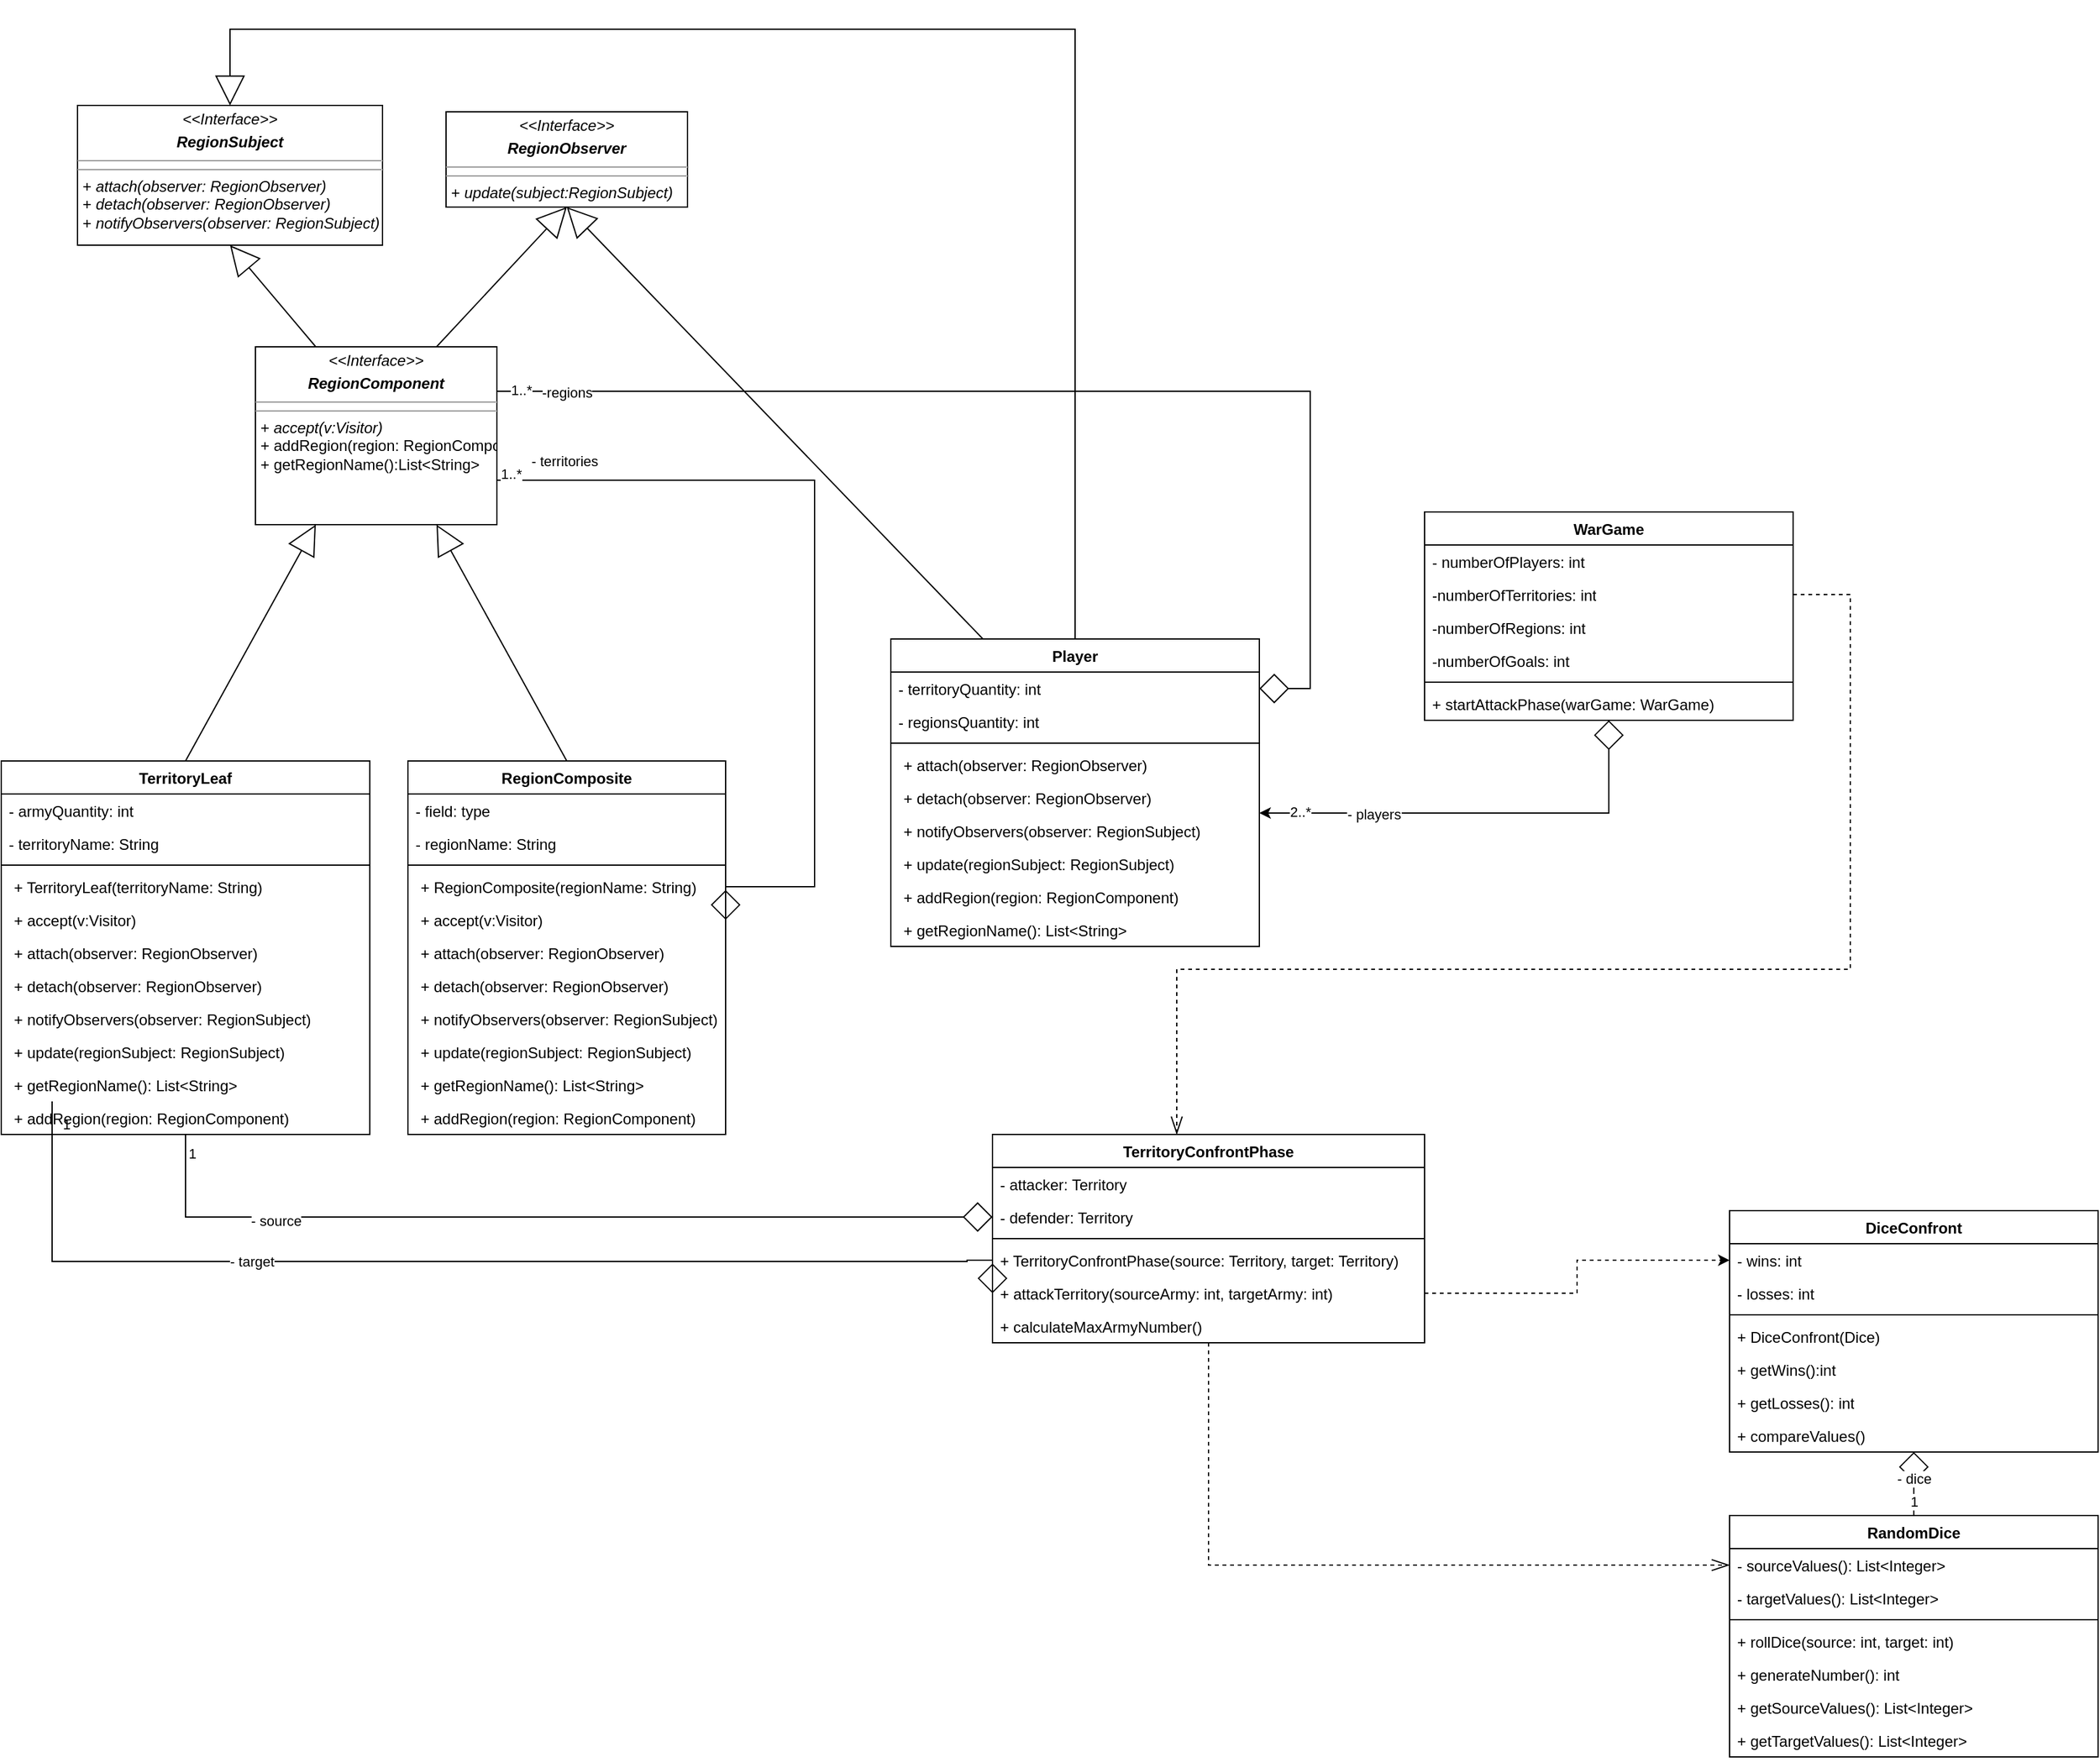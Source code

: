 <mxfile version="24.4.4" type="github">
  <diagram name="Page-1" id="c4acf3e9-155e-7222-9cf6-157b1a14988f">
    <mxGraphModel dx="2246" dy="1910" grid="1" gridSize="10" guides="1" tooltips="1" connect="1" arrows="1" fold="1" page="1" pageScale="1" pageWidth="850" pageHeight="1100" background="none" math="0" shadow="0">
      <root>
        <mxCell id="0" />
        <mxCell id="1" parent="0" />
        <mxCell id="na1BeW-ylkOoWlWhekBP-10" style="rounded=0;orthogonalLoop=1;jettySize=auto;html=1;exitX=0.5;exitY=0;exitDx=0;exitDy=0;entryX=0.25;entryY=1;entryDx=0;entryDy=0;endArrow=block;endFill=0;endSize=21;" parent="1" source="79rOuK-pVhbU8PKLv_2M-17" target="5d2195bd80daf111-18" edge="1">
          <mxGeometry relative="1" as="geometry" />
        </mxCell>
        <mxCell id="na1BeW-ylkOoWlWhekBP-73" style="rounded=0;orthogonalLoop=1;jettySize=auto;html=1;entryX=0.5;entryY=1;entryDx=0;entryDy=0;exitX=0.75;exitY=0;exitDx=0;exitDy=0;endArrow=block;endFill=0;endSize=21;" parent="1" target="5d2195bd80daf111-19" edge="1" source="5d2195bd80daf111-18">
          <mxGeometry relative="1" as="geometry">
            <mxPoint x="230" y="-370" as="sourcePoint" />
            <mxPoint x="137.5" y="-470" as="targetPoint" />
          </mxGeometry>
        </mxCell>
        <mxCell id="na1BeW-ylkOoWlWhekBP-74" style="rounded=0;orthogonalLoop=1;jettySize=auto;html=1;exitX=0.25;exitY=0;exitDx=0;exitDy=0;endArrow=block;endFill=0;endSize=21;entryX=0.5;entryY=1;entryDx=0;entryDy=0;" parent="1" source="5d2195bd80daf111-18" target="na1BeW-ylkOoWlWhekBP-14" edge="1">
          <mxGeometry relative="1" as="geometry" />
        </mxCell>
        <mxCell id="5d2195bd80daf111-18" value="&lt;p style=&quot;margin:0px;margin-top:4px;text-align:center;&quot;&gt;&lt;i&gt;&amp;lt;&amp;lt;Interface&amp;gt;&amp;gt;&lt;/i&gt;&lt;/p&gt;&lt;p style=&quot;margin:0px;margin-top:4px;text-align:center;&quot;&gt;&lt;b&gt;&lt;i&gt;RegionComponent&lt;/i&gt;&lt;/b&gt;&lt;br&gt;&lt;/p&gt;&lt;hr size=&quot;1&quot;&gt;&lt;hr size=&quot;1&quot;&gt;&lt;p style=&quot;margin:0px;margin-left:4px;&quot;&gt;+ &lt;i&gt;accept(v:Visitor)&lt;/i&gt;&lt;/p&gt;&lt;p style=&quot;margin:0px;margin-left:4px;&quot;&gt;+ addRegion(region: RegionComponent)&lt;/p&gt;&lt;p style=&quot;margin:0px;margin-left:4px;&quot;&gt;+ getRegionName():List&amp;lt;String&amp;gt;&lt;br&gt;&lt;/p&gt;" style="verticalAlign=top;align=left;overflow=fill;fontSize=12;fontFamily=Helvetica;html=1;rounded=0;shadow=0;comic=0;labelBackgroundColor=none;strokeWidth=1" parent="1" vertex="1">
          <mxGeometry x="180" y="-380" width="190" height="140" as="geometry" />
        </mxCell>
        <mxCell id="5d2195bd80daf111-19" value="&lt;p style=&quot;margin:0px;margin-top:4px;text-align:center;&quot;&gt;&lt;i&gt;&amp;lt;&amp;lt;Interface&amp;gt;&amp;gt;&lt;/i&gt;&lt;/p&gt;&lt;p style=&quot;margin:0px;margin-top:4px;text-align:center;&quot;&gt;&lt;b&gt;&lt;i&gt;RegionObserver&lt;/i&gt;&lt;/b&gt;&lt;br&gt;&lt;/p&gt;&lt;hr size=&quot;1&quot;&gt;&lt;hr size=&quot;1&quot;&gt;&lt;p style=&quot;margin:0px;margin-left:4px;&quot;&gt;+ &lt;i&gt;update(subject:RegionSubject)&lt;/i&gt;&lt;i&gt;&lt;br&gt;&lt;/i&gt;&lt;/p&gt;" style="verticalAlign=top;align=left;overflow=fill;fontSize=12;fontFamily=Helvetica;html=1;rounded=0;shadow=0;comic=0;labelBackgroundColor=none;strokeWidth=1" parent="1" vertex="1">
          <mxGeometry x="330" y="-565" width="190" height="75" as="geometry" />
        </mxCell>
        <mxCell id="na1BeW-ylkOoWlWhekBP-12" style="rounded=0;orthogonalLoop=1;jettySize=auto;html=1;exitX=0.5;exitY=0;exitDx=0;exitDy=0;entryX=0.75;entryY=1;entryDx=0;entryDy=0;endArrow=block;endFill=0;jumpSize=6;startSize=6;endSize=21;" parent="1" source="79rOuK-pVhbU8PKLv_2M-29" target="5d2195bd80daf111-18" edge="1">
          <mxGeometry relative="1" as="geometry" />
        </mxCell>
        <mxCell id="na1BeW-ylkOoWlWhekBP-9" style="edgeStyle=orthogonalEdgeStyle;rounded=0;orthogonalLoop=1;jettySize=auto;html=1;exitX=1;exitY=0.5;exitDx=0;exitDy=0;entryX=1;entryY=0.75;entryDx=0;entryDy=0;startArrow=diamond;startFill=0;strokeWidth=1;targetPerimeterSpacing=0;sourcePerimeterSpacing=6;startSize=21;endArrow=none;endFill=0;" parent="1" source="KUl9j9RWkavMUiWNoTW2-5" target="5d2195bd80daf111-18" edge="1">
          <mxGeometry relative="1" as="geometry">
            <Array as="points">
              <mxPoint x="620" y="45" />
              <mxPoint x="620" y="-275" />
            </Array>
            <mxPoint x="500" y="19" as="sourcePoint" />
          </mxGeometry>
        </mxCell>
        <mxCell id="na1BeW-ylkOoWlWhekBP-13" value="&lt;div&gt;- territories&lt;/div&gt;" style="edgeLabel;html=1;align=center;verticalAlign=middle;resizable=0;points=[];" parent="na1BeW-ylkOoWlWhekBP-9" vertex="1" connectable="0">
          <mxGeometry x="0.858" y="4" relative="1" as="geometry">
            <mxPoint x="5" y="-19" as="offset" />
          </mxGeometry>
        </mxCell>
        <mxCell id="KUl9j9RWkavMUiWNoTW2-86" value="&lt;div&gt;1..*&lt;br&gt;&lt;/div&gt;" style="edgeLabel;html=1;align=center;verticalAlign=middle;resizable=0;points=[];" vertex="1" connectable="0" parent="na1BeW-ylkOoWlWhekBP-9">
          <mxGeometry x="0.977" y="-1" relative="1" as="geometry">
            <mxPoint x="3" y="-4" as="offset" />
          </mxGeometry>
        </mxCell>
        <mxCell id="na1BeW-ylkOoWlWhekBP-14" value="&lt;p style=&quot;margin:0px;margin-top:4px;text-align:center;&quot;&gt;&lt;i&gt;&amp;lt;&amp;lt;Interface&amp;gt;&amp;gt;&lt;/i&gt;&lt;/p&gt;&lt;p style=&quot;margin:0px;margin-top:4px;text-align:center;&quot;&gt;&lt;b&gt;&lt;i&gt;RegionSubject&lt;/i&gt;&lt;/b&gt;&lt;br&gt;&lt;/p&gt;&lt;hr size=&quot;1&quot;&gt;&lt;hr size=&quot;1&quot;&gt;&lt;p style=&quot;margin:0px;margin-left:4px;&quot;&gt;+ &lt;i&gt;attach(observer: RegionObserver)&lt;/i&gt;&lt;br&gt;+ &lt;i&gt;detach(observer: RegionObserver)&lt;/i&gt;&lt;/p&gt;&lt;p style=&quot;margin:0px;margin-left:4px;&quot;&gt;+ &lt;i&gt;notifyObservers(observer: RegionSubject)&lt;/i&gt;&lt;/p&gt;" style="verticalAlign=top;align=left;overflow=fill;fontSize=12;fontFamily=Helvetica;html=1;rounded=0;shadow=0;comic=0;labelBackgroundColor=none;strokeWidth=1" parent="1" vertex="1">
          <mxGeometry x="40" y="-570" width="240" height="110" as="geometry" />
        </mxCell>
        <mxCell id="79rOuK-pVhbU8PKLv_2M-14" style="edgeStyle=orthogonalEdgeStyle;rounded=0;orthogonalLoop=1;jettySize=auto;html=1;entryX=1;entryY=0.25;entryDx=0;entryDy=0;exitX=1;exitY=0.5;exitDx=0;exitDy=0;endArrow=none;endFill=0;startArrow=diamond;startFill=0;startSize=21;endSize=6;" parent="1" source="79rOuK-pVhbU8PKLv_2M-8" target="5d2195bd80daf111-18" edge="1">
          <mxGeometry relative="1" as="geometry" />
        </mxCell>
        <mxCell id="79rOuK-pVhbU8PKLv_2M-15" value="-regions " style="edgeLabel;html=1;align=center;verticalAlign=middle;resizable=0;points=[];" parent="79rOuK-pVhbU8PKLv_2M-14" vertex="1" connectable="0">
          <mxGeometry x="0.88" y="1" relative="1" as="geometry">
            <mxPoint as="offset" />
          </mxGeometry>
        </mxCell>
        <mxCell id="79rOuK-pVhbU8PKLv_2M-16" value="1..*" style="edgeLabel;html=1;align=center;verticalAlign=middle;resizable=0;points=[];" parent="79rOuK-pVhbU8PKLv_2M-14" vertex="1" connectable="0">
          <mxGeometry x="0.958" y="-1" relative="1" as="geometry">
            <mxPoint as="offset" />
          </mxGeometry>
        </mxCell>
        <mxCell id="KUl9j9RWkavMUiWNoTW2-17" style="edgeStyle=orthogonalEdgeStyle;rounded=0;orthogonalLoop=1;jettySize=auto;html=1;entryX=0.5;entryY=0;entryDx=0;entryDy=0;exitX=0.25;exitY=0;exitDx=0;exitDy=0;endArrow=block;endFill=0;endSize=21;" edge="1" parent="1" source="79rOuK-pVhbU8PKLv_2M-7" target="na1BeW-ylkOoWlWhekBP-14">
          <mxGeometry relative="1" as="geometry">
            <Array as="points">
              <mxPoint x="825" y="-138" />
              <mxPoint x="825" y="-630" />
              <mxPoint x="160" y="-630" />
            </Array>
          </mxGeometry>
        </mxCell>
        <mxCell id="79rOuK-pVhbU8PKLv_2M-7" value="Player" style="swimlane;fontStyle=1;align=center;verticalAlign=top;childLayout=stackLayout;horizontal=1;startSize=26;horizontalStack=0;resizeParent=1;resizeParentMax=0;resizeLast=0;collapsible=1;marginBottom=0;whiteSpace=wrap;html=1;" parent="1" vertex="1">
          <mxGeometry x="680" y="-150" width="290" height="242" as="geometry" />
        </mxCell>
        <mxCell id="79rOuK-pVhbU8PKLv_2M-8" value="- territoryQuantity: int" style="text;strokeColor=none;fillColor=none;align=left;verticalAlign=top;spacingLeft=4;spacingRight=4;overflow=hidden;rotatable=0;points=[[0,0.5],[1,0.5]];portConstraint=eastwest;whiteSpace=wrap;html=1;" parent="79rOuK-pVhbU8PKLv_2M-7" vertex="1">
          <mxGeometry y="26" width="290" height="26" as="geometry" />
        </mxCell>
        <mxCell id="79rOuK-pVhbU8PKLv_2M-44" value="- regionsQuantity: int" style="text;strokeColor=none;fillColor=none;align=left;verticalAlign=top;spacingLeft=4;spacingRight=4;overflow=hidden;rotatable=0;points=[[0,0.5],[1,0.5]];portConstraint=eastwest;whiteSpace=wrap;html=1;" parent="79rOuK-pVhbU8PKLv_2M-7" vertex="1">
          <mxGeometry y="52" width="290" height="26" as="geometry" />
        </mxCell>
        <mxCell id="79rOuK-pVhbU8PKLv_2M-9" value="" style="line;strokeWidth=1;fillColor=none;align=left;verticalAlign=middle;spacingTop=-1;spacingLeft=3;spacingRight=3;rotatable=0;labelPosition=right;points=[];portConstraint=eastwest;strokeColor=inherit;" parent="79rOuK-pVhbU8PKLv_2M-7" vertex="1">
          <mxGeometry y="78" width="290" height="8" as="geometry" />
        </mxCell>
        <mxCell id="KUl9j9RWkavMUiWNoTW2-71" value="&lt;p style=&quot;margin:0px;margin-left:4px;&quot;&gt;+ attach(observer: RegionObserver)&lt;br&gt;&lt;/p&gt;" style="text;strokeColor=none;fillColor=none;align=left;verticalAlign=top;spacingLeft=4;spacingRight=4;overflow=hidden;rotatable=0;points=[[0,0.5],[1,0.5]];portConstraint=eastwest;whiteSpace=wrap;html=1;" vertex="1" parent="79rOuK-pVhbU8PKLv_2M-7">
          <mxGeometry y="86" width="290" height="26" as="geometry" />
        </mxCell>
        <mxCell id="KUl9j9RWkavMUiWNoTW2-75" value="&lt;p style=&quot;margin:0px;margin-left:4px;&quot;&gt;+ detach(observer: RegionObserver)&lt;br&gt;&lt;/p&gt;" style="text;strokeColor=none;fillColor=none;align=left;verticalAlign=top;spacingLeft=4;spacingRight=4;overflow=hidden;rotatable=0;points=[[0,0.5],[1,0.5]];portConstraint=eastwest;whiteSpace=wrap;html=1;" vertex="1" parent="79rOuK-pVhbU8PKLv_2M-7">
          <mxGeometry y="112" width="290" height="26" as="geometry" />
        </mxCell>
        <mxCell id="KUl9j9RWkavMUiWNoTW2-76" value="&lt;p style=&quot;margin:0px;margin-left:4px;&quot;&gt;+ notifyObservers(observer: RegionSubject)&lt;br&gt;&lt;/p&gt;" style="text;strokeColor=none;fillColor=none;align=left;verticalAlign=top;spacingLeft=4;spacingRight=4;overflow=hidden;rotatable=0;points=[[0,0.5],[1,0.5]];portConstraint=eastwest;whiteSpace=wrap;html=1;" vertex="1" parent="79rOuK-pVhbU8PKLv_2M-7">
          <mxGeometry y="138" width="290" height="26" as="geometry" />
        </mxCell>
        <mxCell id="KUl9j9RWkavMUiWNoTW2-77" value="&lt;p style=&quot;margin:0px;margin-left:4px;&quot;&gt;+ update(regionSubject: RegionSubject)&lt;br&gt;&lt;/p&gt;" style="text;strokeColor=none;fillColor=none;align=left;verticalAlign=top;spacingLeft=4;spacingRight=4;overflow=hidden;rotatable=0;points=[[0,0.5],[1,0.5]];portConstraint=eastwest;whiteSpace=wrap;html=1;" vertex="1" parent="79rOuK-pVhbU8PKLv_2M-7">
          <mxGeometry y="164" width="290" height="26" as="geometry" />
        </mxCell>
        <mxCell id="KUl9j9RWkavMUiWNoTW2-78" value="&lt;p style=&quot;margin:0px;margin-left:4px;&quot;&gt;+ addRegion(region: RegionComponent)&lt;br&gt;&lt;/p&gt;" style="text;strokeColor=none;fillColor=none;align=left;verticalAlign=top;spacingLeft=4;spacingRight=4;overflow=hidden;rotatable=0;points=[[0,0.5],[1,0.5]];portConstraint=eastwest;whiteSpace=wrap;html=1;" vertex="1" parent="79rOuK-pVhbU8PKLv_2M-7">
          <mxGeometry y="190" width="290" height="26" as="geometry" />
        </mxCell>
        <mxCell id="KUl9j9RWkavMUiWNoTW2-81" value="&lt;p style=&quot;margin:0px;margin-left:4px;&quot;&gt;+ getRegionName(): List&amp;lt;String&amp;gt;&lt;/p&gt;" style="text;strokeColor=none;fillColor=none;align=left;verticalAlign=top;spacingLeft=4;spacingRight=4;overflow=hidden;rotatable=0;points=[[0,0.5],[1,0.5]];portConstraint=eastwest;whiteSpace=wrap;html=1;" vertex="1" parent="79rOuK-pVhbU8PKLv_2M-7">
          <mxGeometry y="216" width="290" height="26" as="geometry" />
        </mxCell>
        <mxCell id="KUl9j9RWkavMUiWNoTW2-39" style="edgeStyle=orthogonalEdgeStyle;rounded=0;orthogonalLoop=1;jettySize=auto;html=1;entryX=0;entryY=0.5;entryDx=0;entryDy=0;endArrow=diamond;endFill=0;startArrow=none;startFill=0;endSize=21;startSize=12;" edge="1" parent="1" source="79rOuK-pVhbU8PKLv_2M-17" target="KUl9j9RWkavMUiWNoTW2-27">
          <mxGeometry relative="1" as="geometry">
            <Array as="points">
              <mxPoint x="125" y="305" />
            </Array>
          </mxGeometry>
        </mxCell>
        <mxCell id="KUl9j9RWkavMUiWNoTW2-58" value="- source" style="edgeLabel;html=1;align=center;verticalAlign=middle;resizable=0;points=[];" vertex="1" connectable="0" parent="KUl9j9RWkavMUiWNoTW2-39">
          <mxGeometry x="-0.613" y="-3" relative="1" as="geometry">
            <mxPoint as="offset" />
          </mxGeometry>
        </mxCell>
        <mxCell id="KUl9j9RWkavMUiWNoTW2-63" value="1" style="edgeLabel;html=1;align=center;verticalAlign=middle;resizable=0;points=[];" vertex="1" connectable="0" parent="KUl9j9RWkavMUiWNoTW2-39">
          <mxGeometry x="-0.949" relative="1" as="geometry">
            <mxPoint x="5" y="-3" as="offset" />
          </mxGeometry>
        </mxCell>
        <mxCell id="KUl9j9RWkavMUiWNoTW2-61" style="edgeStyle=orthogonalEdgeStyle;rounded=0;orthogonalLoop=1;jettySize=auto;html=1;endArrow=diamond;endFill=0;startSize=6;endSize=21;entryX=0;entryY=0.5;entryDx=0;entryDy=0;" edge="1" parent="1" target="KUl9j9RWkavMUiWNoTW2-29">
          <mxGeometry relative="1" as="geometry">
            <mxPoint x="20.0" y="214.0" as="sourcePoint" />
            <mxPoint x="740" y="380" as="targetPoint" />
            <Array as="points">
              <mxPoint x="20" y="340" />
              <mxPoint x="740" y="340" />
              <mxPoint x="740" y="339" />
            </Array>
          </mxGeometry>
        </mxCell>
        <mxCell id="KUl9j9RWkavMUiWNoTW2-62" value="- target " style="edgeLabel;html=1;align=center;verticalAlign=middle;resizable=0;points=[];" vertex="1" connectable="0" parent="KUl9j9RWkavMUiWNoTW2-61">
          <mxGeometry x="-0.47" relative="1" as="geometry">
            <mxPoint x="46" as="offset" />
          </mxGeometry>
        </mxCell>
        <mxCell id="KUl9j9RWkavMUiWNoTW2-64" value="1" style="edgeLabel;html=1;align=center;verticalAlign=middle;resizable=0;points=[];" vertex="1" connectable="0" parent="KUl9j9RWkavMUiWNoTW2-61">
          <mxGeometry x="-0.941" y="2" relative="1" as="geometry">
            <mxPoint x="9" y="-9" as="offset" />
          </mxGeometry>
        </mxCell>
        <mxCell id="79rOuK-pVhbU8PKLv_2M-17" value="TerritoryLeaf" style="swimlane;fontStyle=1;align=center;verticalAlign=top;childLayout=stackLayout;horizontal=1;startSize=26;horizontalStack=0;resizeParent=1;resizeParentMax=0;resizeLast=0;collapsible=1;marginBottom=0;whiteSpace=wrap;html=1;" parent="1" vertex="1">
          <mxGeometry x="-20" y="-54" width="290" height="294" as="geometry" />
        </mxCell>
        <mxCell id="KUl9j9RWkavMUiWNoTW2-9" value="- armyQuantity: int" style="text;strokeColor=none;fillColor=none;align=left;verticalAlign=top;spacingLeft=4;spacingRight=4;overflow=hidden;rotatable=0;points=[[0,0.5],[1,0.5]];portConstraint=eastwest;whiteSpace=wrap;html=1;" vertex="1" parent="79rOuK-pVhbU8PKLv_2M-17">
          <mxGeometry y="26" width="290" height="26" as="geometry" />
        </mxCell>
        <mxCell id="79rOuK-pVhbU8PKLv_2M-18" value="- territoryName: String" style="text;strokeColor=none;fillColor=none;align=left;verticalAlign=top;spacingLeft=4;spacingRight=4;overflow=hidden;rotatable=0;points=[[0,0.5],[1,0.5]];portConstraint=eastwest;whiteSpace=wrap;html=1;" parent="79rOuK-pVhbU8PKLv_2M-17" vertex="1">
          <mxGeometry y="52" width="290" height="26" as="geometry" />
        </mxCell>
        <mxCell id="79rOuK-pVhbU8PKLv_2M-19" value="" style="line;strokeWidth=1;fillColor=none;align=left;verticalAlign=middle;spacingTop=-1;spacingLeft=3;spacingRight=3;rotatable=0;labelPosition=right;points=[];portConstraint=eastwest;strokeColor=inherit;" parent="79rOuK-pVhbU8PKLv_2M-17" vertex="1">
          <mxGeometry y="78" width="290" height="8" as="geometry" />
        </mxCell>
        <mxCell id="KUl9j9RWkavMUiWNoTW2-88" value="&lt;p style=&quot;margin:0px;margin-left:4px;&quot;&gt;+ TerritoryLeaf(territoryName: String)&lt;/p&gt;" style="text;strokeColor=none;fillColor=none;align=left;verticalAlign=top;spacingLeft=4;spacingRight=4;overflow=hidden;rotatable=0;points=[[0,0.5],[1,0.5]];portConstraint=eastwest;whiteSpace=wrap;html=1;" vertex="1" parent="79rOuK-pVhbU8PKLv_2M-17">
          <mxGeometry y="86" width="290" height="26" as="geometry" />
        </mxCell>
        <mxCell id="79rOuK-pVhbU8PKLv_2M-25" value="&lt;p style=&quot;margin:0px;margin-left:4px;&quot;&gt;+ accept(v:Visitor)&lt;/p&gt;" style="text;strokeColor=none;fillColor=none;align=left;verticalAlign=top;spacingLeft=4;spacingRight=4;overflow=hidden;rotatable=0;points=[[0,0.5],[1,0.5]];portConstraint=eastwest;whiteSpace=wrap;html=1;" parent="79rOuK-pVhbU8PKLv_2M-17" vertex="1">
          <mxGeometry y="112" width="290" height="26" as="geometry" />
        </mxCell>
        <mxCell id="KUl9j9RWkavMUiWNoTW2-2" value="&lt;p style=&quot;margin:0px;margin-left:4px;&quot;&gt;+ attach(observer: RegionObserver)&lt;br&gt;&lt;/p&gt;" style="text;strokeColor=none;fillColor=none;align=left;verticalAlign=top;spacingLeft=4;spacingRight=4;overflow=hidden;rotatable=0;points=[[0,0.5],[1,0.5]];portConstraint=eastwest;whiteSpace=wrap;html=1;" vertex="1" parent="79rOuK-pVhbU8PKLv_2M-17">
          <mxGeometry y="138" width="290" height="26" as="geometry" />
        </mxCell>
        <mxCell id="KUl9j9RWkavMUiWNoTW2-3" value="&lt;p style=&quot;margin:0px;margin-left:4px;&quot;&gt;+ detach(observer: RegionObserver)&lt;br&gt;&lt;/p&gt;" style="text;strokeColor=none;fillColor=none;align=left;verticalAlign=top;spacingLeft=4;spacingRight=4;overflow=hidden;rotatable=0;points=[[0,0.5],[1,0.5]];portConstraint=eastwest;whiteSpace=wrap;html=1;" vertex="1" parent="79rOuK-pVhbU8PKLv_2M-17">
          <mxGeometry y="164" width="290" height="26" as="geometry" />
        </mxCell>
        <mxCell id="KUl9j9RWkavMUiWNoTW2-10" value="&lt;p style=&quot;margin:0px;margin-left:4px;&quot;&gt;+ notifyObservers(observer: RegionSubject)&lt;br&gt;&lt;/p&gt;" style="text;strokeColor=none;fillColor=none;align=left;verticalAlign=top;spacingLeft=4;spacingRight=4;overflow=hidden;rotatable=0;points=[[0,0.5],[1,0.5]];portConstraint=eastwest;whiteSpace=wrap;html=1;" vertex="1" parent="79rOuK-pVhbU8PKLv_2M-17">
          <mxGeometry y="190" width="290" height="26" as="geometry" />
        </mxCell>
        <mxCell id="KUl9j9RWkavMUiWNoTW2-14" value="&lt;p style=&quot;margin:0px;margin-left:4px;&quot;&gt;+ update(regionSubject: RegionSubject)&lt;br&gt;&lt;/p&gt;" style="text;strokeColor=none;fillColor=none;align=left;verticalAlign=top;spacingLeft=4;spacingRight=4;overflow=hidden;rotatable=0;points=[[0,0.5],[1,0.5]];portConstraint=eastwest;whiteSpace=wrap;html=1;" vertex="1" parent="79rOuK-pVhbU8PKLv_2M-17">
          <mxGeometry y="216" width="290" height="26" as="geometry" />
        </mxCell>
        <mxCell id="KUl9j9RWkavMUiWNoTW2-4" value="&lt;p style=&quot;margin:0px;margin-left:4px;&quot;&gt;+ getRegionName(): List&amp;lt;String&amp;gt;&lt;/p&gt;" style="text;strokeColor=none;fillColor=none;align=left;verticalAlign=top;spacingLeft=4;spacingRight=4;overflow=hidden;rotatable=0;points=[[0,0.5],[1,0.5]];portConstraint=eastwest;whiteSpace=wrap;html=1;" vertex="1" parent="79rOuK-pVhbU8PKLv_2M-17">
          <mxGeometry y="242" width="290" height="26" as="geometry" />
        </mxCell>
        <mxCell id="KUl9j9RWkavMUiWNoTW2-16" value="&lt;p style=&quot;margin:0px;margin-left:4px;&quot;&gt;+ addRegion(region: RegionComponent)&lt;br&gt;&lt;/p&gt;" style="text;strokeColor=none;fillColor=none;align=left;verticalAlign=top;spacingLeft=4;spacingRight=4;overflow=hidden;rotatable=0;points=[[0,0.5],[1,0.5]];portConstraint=eastwest;whiteSpace=wrap;html=1;" vertex="1" parent="79rOuK-pVhbU8PKLv_2M-17">
          <mxGeometry y="268" width="290" height="26" as="geometry" />
        </mxCell>
        <mxCell id="79rOuK-pVhbU8PKLv_2M-29" value="RegionComposite" style="swimlane;fontStyle=1;align=center;verticalAlign=top;childLayout=stackLayout;horizontal=1;startSize=26;horizontalStack=0;resizeParent=1;resizeParentMax=0;resizeLast=0;collapsible=1;marginBottom=0;whiteSpace=wrap;html=1;" parent="1" vertex="1">
          <mxGeometry x="300" y="-54" width="250" height="294" as="geometry" />
        </mxCell>
        <mxCell id="79rOuK-pVhbU8PKLv_2M-30" value="- field: type" style="text;strokeColor=none;fillColor=none;align=left;verticalAlign=top;spacingLeft=4;spacingRight=4;overflow=hidden;rotatable=0;points=[[0,0.5],[1,0.5]];portConstraint=eastwest;whiteSpace=wrap;html=1;" parent="79rOuK-pVhbU8PKLv_2M-29" vertex="1">
          <mxGeometry y="26" width="250" height="26" as="geometry" />
        </mxCell>
        <mxCell id="KUl9j9RWkavMUiWNoTW2-11" value="- regionName: String" style="text;strokeColor=none;fillColor=none;align=left;verticalAlign=top;spacingLeft=4;spacingRight=4;overflow=hidden;rotatable=0;points=[[0,0.5],[1,0.5]];portConstraint=eastwest;whiteSpace=wrap;html=1;" vertex="1" parent="79rOuK-pVhbU8PKLv_2M-29">
          <mxGeometry y="52" width="250" height="26" as="geometry" />
        </mxCell>
        <mxCell id="79rOuK-pVhbU8PKLv_2M-31" value="" style="line;strokeWidth=1;fillColor=none;align=left;verticalAlign=middle;spacingTop=-1;spacingLeft=3;spacingRight=3;rotatable=0;labelPosition=right;points=[];portConstraint=eastwest;strokeColor=inherit;" parent="79rOuK-pVhbU8PKLv_2M-29" vertex="1">
          <mxGeometry y="78" width="250" height="8" as="geometry" />
        </mxCell>
        <mxCell id="KUl9j9RWkavMUiWNoTW2-87" value="&lt;p style=&quot;margin:0px;margin-left:4px;&quot;&gt;+ RegionComposite(regionName: String)&lt;/p&gt;" style="text;strokeColor=none;fillColor=none;align=left;verticalAlign=top;spacingLeft=4;spacingRight=4;overflow=hidden;rotatable=0;points=[[0,0.5],[1,0.5]];portConstraint=eastwest;whiteSpace=wrap;html=1;" vertex="1" parent="79rOuK-pVhbU8PKLv_2M-29">
          <mxGeometry y="86" width="250" height="26" as="geometry" />
        </mxCell>
        <mxCell id="KUl9j9RWkavMUiWNoTW2-5" value="&lt;p style=&quot;margin:0px;margin-left:4px;&quot;&gt;+ accept(v:Visitor)&lt;/p&gt;" style="text;strokeColor=none;fillColor=none;align=left;verticalAlign=top;spacingLeft=4;spacingRight=4;overflow=hidden;rotatable=0;points=[[0,0.5],[1,0.5]];portConstraint=eastwest;whiteSpace=wrap;html=1;" vertex="1" parent="79rOuK-pVhbU8PKLv_2M-29">
          <mxGeometry y="112" width="250" height="26" as="geometry" />
        </mxCell>
        <mxCell id="KUl9j9RWkavMUiWNoTW2-6" value="&lt;p style=&quot;margin:0px;margin-left:4px;&quot;&gt;+ attach(observer: RegionObserver)&lt;br&gt;&lt;/p&gt;" style="text;strokeColor=none;fillColor=none;align=left;verticalAlign=top;spacingLeft=4;spacingRight=4;overflow=hidden;rotatable=0;points=[[0,0.5],[1,0.5]];portConstraint=eastwest;whiteSpace=wrap;html=1;" vertex="1" parent="79rOuK-pVhbU8PKLv_2M-29">
          <mxGeometry y="138" width="250" height="26" as="geometry" />
        </mxCell>
        <mxCell id="KUl9j9RWkavMUiWNoTW2-7" value="&lt;p style=&quot;margin:0px;margin-left:4px;&quot;&gt;+ detach(observer: RegionObserver)&lt;br&gt;&lt;/p&gt;" style="text;strokeColor=none;fillColor=none;align=left;verticalAlign=top;spacingLeft=4;spacingRight=4;overflow=hidden;rotatable=0;points=[[0,0.5],[1,0.5]];portConstraint=eastwest;whiteSpace=wrap;html=1;" vertex="1" parent="79rOuK-pVhbU8PKLv_2M-29">
          <mxGeometry y="164" width="250" height="26" as="geometry" />
        </mxCell>
        <mxCell id="KUl9j9RWkavMUiWNoTW2-8" value="&lt;p style=&quot;margin:0px;margin-left:4px;&quot;&gt;+ notifyObservers(observer: RegionSubject)&lt;br&gt;&lt;/p&gt;" style="text;strokeColor=none;fillColor=none;align=left;verticalAlign=top;spacingLeft=4;spacingRight=4;overflow=hidden;rotatable=0;points=[[0,0.5],[1,0.5]];portConstraint=eastwest;whiteSpace=wrap;html=1;" vertex="1" parent="79rOuK-pVhbU8PKLv_2M-29">
          <mxGeometry y="190" width="250" height="26" as="geometry" />
        </mxCell>
        <mxCell id="KUl9j9RWkavMUiWNoTW2-15" value="&lt;p style=&quot;margin:0px;margin-left:4px;&quot;&gt;+ update(regionSubject: RegionSubject)&lt;br&gt;&lt;/p&gt;" style="text;strokeColor=none;fillColor=none;align=left;verticalAlign=top;spacingLeft=4;spacingRight=4;overflow=hidden;rotatable=0;points=[[0,0.5],[1,0.5]];portConstraint=eastwest;whiteSpace=wrap;html=1;" vertex="1" parent="79rOuK-pVhbU8PKLv_2M-29">
          <mxGeometry y="216" width="250" height="26" as="geometry" />
        </mxCell>
        <mxCell id="KUl9j9RWkavMUiWNoTW2-12" value="&lt;p style=&quot;margin:0px;margin-left:4px;&quot;&gt;+ getRegionName(): List&amp;lt;String&amp;gt;&lt;/p&gt;" style="text;strokeColor=none;fillColor=none;align=left;verticalAlign=top;spacingLeft=4;spacingRight=4;overflow=hidden;rotatable=0;points=[[0,0.5],[1,0.5]];portConstraint=eastwest;whiteSpace=wrap;html=1;" vertex="1" parent="79rOuK-pVhbU8PKLv_2M-29">
          <mxGeometry y="242" width="250" height="26" as="geometry" />
        </mxCell>
        <mxCell id="KUl9j9RWkavMUiWNoTW2-13" value="&lt;p style=&quot;margin:0px;margin-left:4px;&quot;&gt;+ addRegion(region: RegionComponent)&lt;br&gt;&lt;/p&gt;" style="text;strokeColor=none;fillColor=none;align=left;verticalAlign=top;spacingLeft=4;spacingRight=4;overflow=hidden;rotatable=0;points=[[0,0.5],[1,0.5]];portConstraint=eastwest;whiteSpace=wrap;html=1;" vertex="1" parent="79rOuK-pVhbU8PKLv_2M-29">
          <mxGeometry y="268" width="250" height="26" as="geometry" />
        </mxCell>
        <mxCell id="KUl9j9RWkavMUiWNoTW2-1" style="rounded=0;orthogonalLoop=1;jettySize=auto;html=1;entryX=0.5;entryY=1;entryDx=0;entryDy=0;exitX=0.25;exitY=0;exitDx=0;exitDy=0;endArrow=block;endFill=0;endSize=21;" edge="1" parent="1" source="79rOuK-pVhbU8PKLv_2M-7" target="5d2195bd80daf111-19">
          <mxGeometry relative="1" as="geometry">
            <mxPoint x="760" y="-202" as="sourcePoint" />
            <mxPoint x="862" y="-287" as="targetPoint" />
          </mxGeometry>
        </mxCell>
        <mxCell id="KUl9j9RWkavMUiWNoTW2-37" style="edgeStyle=orthogonalEdgeStyle;rounded=0;orthogonalLoop=1;jettySize=auto;html=1;entryX=1;entryY=0.5;entryDx=0;entryDy=0;startArrow=diamond;startFill=0;endSize=6;startSize=21;" edge="1" parent="1" source="KUl9j9RWkavMUiWNoTW2-18">
          <mxGeometry relative="1" as="geometry">
            <mxPoint x="970" y="-13" as="targetPoint" />
            <Array as="points">
              <mxPoint x="1245" y="-13" />
            </Array>
          </mxGeometry>
        </mxCell>
        <mxCell id="KUl9j9RWkavMUiWNoTW2-84" value="2..*" style="edgeLabel;html=1;align=center;verticalAlign=middle;resizable=0;points=[];" vertex="1" connectable="0" parent="KUl9j9RWkavMUiWNoTW2-37">
          <mxGeometry x="0.82" y="-1" relative="1" as="geometry">
            <mxPoint as="offset" />
          </mxGeometry>
        </mxCell>
        <mxCell id="KUl9j9RWkavMUiWNoTW2-85" value="- players" style="edgeLabel;html=1;align=center;verticalAlign=middle;resizable=0;points=[];" vertex="1" connectable="0" parent="KUl9j9RWkavMUiWNoTW2-37">
          <mxGeometry x="0.614" y="1" relative="1" as="geometry">
            <mxPoint x="23" as="offset" />
          </mxGeometry>
        </mxCell>
        <mxCell id="KUl9j9RWkavMUiWNoTW2-18" value="WarGame" style="swimlane;fontStyle=1;align=center;verticalAlign=top;childLayout=stackLayout;horizontal=1;startSize=26;horizontalStack=0;resizeParent=1;resizeParentMax=0;resizeLast=0;collapsible=1;marginBottom=0;whiteSpace=wrap;html=1;" vertex="1" parent="1">
          <mxGeometry x="1100" y="-250" width="290" height="164" as="geometry" />
        </mxCell>
        <mxCell id="KUl9j9RWkavMUiWNoTW2-19" value="- numberOfPlayers: int" style="text;strokeColor=none;fillColor=none;align=left;verticalAlign=top;spacingLeft=4;spacingRight=4;overflow=hidden;rotatable=0;points=[[0,0.5],[1,0.5]];portConstraint=eastwest;whiteSpace=wrap;html=1;" vertex="1" parent="KUl9j9RWkavMUiWNoTW2-18">
          <mxGeometry y="26" width="290" height="26" as="geometry" />
        </mxCell>
        <mxCell id="KUl9j9RWkavMUiWNoTW2-20" value="-numberOfTerritories: int" style="text;strokeColor=none;fillColor=none;align=left;verticalAlign=top;spacingLeft=4;spacingRight=4;overflow=hidden;rotatable=0;points=[[0,0.5],[1,0.5]];portConstraint=eastwest;whiteSpace=wrap;html=1;" vertex="1" parent="KUl9j9RWkavMUiWNoTW2-18">
          <mxGeometry y="52" width="290" height="26" as="geometry" />
        </mxCell>
        <mxCell id="KUl9j9RWkavMUiWNoTW2-32" value="-numberOfRegions: int" style="text;strokeColor=none;fillColor=none;align=left;verticalAlign=top;spacingLeft=4;spacingRight=4;overflow=hidden;rotatable=0;points=[[0,0.5],[1,0.5]];portConstraint=eastwest;whiteSpace=wrap;html=1;" vertex="1" parent="KUl9j9RWkavMUiWNoTW2-18">
          <mxGeometry y="78" width="290" height="26" as="geometry" />
        </mxCell>
        <mxCell id="KUl9j9RWkavMUiWNoTW2-34" value="-numberOfGoals: int" style="text;strokeColor=none;fillColor=none;align=left;verticalAlign=top;spacingLeft=4;spacingRight=4;overflow=hidden;rotatable=0;points=[[0,0.5],[1,0.5]];portConstraint=eastwest;whiteSpace=wrap;html=1;" vertex="1" parent="KUl9j9RWkavMUiWNoTW2-18">
          <mxGeometry y="104" width="290" height="26" as="geometry" />
        </mxCell>
        <mxCell id="KUl9j9RWkavMUiWNoTW2-21" value="" style="line;strokeWidth=1;fillColor=none;align=left;verticalAlign=middle;spacingTop=-1;spacingLeft=3;spacingRight=3;rotatable=0;labelPosition=right;points=[];portConstraint=eastwest;strokeColor=inherit;" vertex="1" parent="KUl9j9RWkavMUiWNoTW2-18">
          <mxGeometry y="130" width="290" height="8" as="geometry" />
        </mxCell>
        <mxCell id="KUl9j9RWkavMUiWNoTW2-82" value="+ startAttackPhase(warGame: WarGame)" style="text;strokeColor=none;fillColor=none;align=left;verticalAlign=top;spacingLeft=4;spacingRight=4;overflow=hidden;rotatable=0;points=[[0,0.5],[1,0.5]];portConstraint=eastwest;whiteSpace=wrap;html=1;" vertex="1" parent="KUl9j9RWkavMUiWNoTW2-18">
          <mxGeometry y="138" width="290" height="26" as="geometry" />
        </mxCell>
        <mxCell id="KUl9j9RWkavMUiWNoTW2-47" style="edgeStyle=orthogonalEdgeStyle;rounded=0;orthogonalLoop=1;jettySize=auto;html=1;entryX=0;entryY=0.5;entryDx=0;entryDy=0;endArrow=openThin;endFill=0;dashed=1;startSize=6;endSize=12;" edge="1" parent="1" source="KUl9j9RWkavMUiWNoTW2-25" target="KUl9j9RWkavMUiWNoTW2-41">
          <mxGeometry relative="1" as="geometry" />
        </mxCell>
        <mxCell id="KUl9j9RWkavMUiWNoTW2-25" value="TerritoryConfrontPhase" style="swimlane;fontStyle=1;align=center;verticalAlign=top;childLayout=stackLayout;horizontal=1;startSize=26;horizontalStack=0;resizeParent=1;resizeParentMax=0;resizeLast=0;collapsible=1;marginBottom=0;whiteSpace=wrap;html=1;" vertex="1" parent="1">
          <mxGeometry x="760" y="240" width="340" height="164" as="geometry" />
        </mxCell>
        <mxCell id="KUl9j9RWkavMUiWNoTW2-26" value="- attacker: Territory" style="text;strokeColor=none;fillColor=none;align=left;verticalAlign=top;spacingLeft=4;spacingRight=4;overflow=hidden;rotatable=0;points=[[0,0.5],[1,0.5]];portConstraint=eastwest;whiteSpace=wrap;html=1;" vertex="1" parent="KUl9j9RWkavMUiWNoTW2-25">
          <mxGeometry y="26" width="340" height="26" as="geometry" />
        </mxCell>
        <mxCell id="KUl9j9RWkavMUiWNoTW2-27" value="- defender: Territory" style="text;strokeColor=none;fillColor=none;align=left;verticalAlign=top;spacingLeft=4;spacingRight=4;overflow=hidden;rotatable=0;points=[[0,0.5],[1,0.5]];portConstraint=eastwest;whiteSpace=wrap;html=1;" vertex="1" parent="KUl9j9RWkavMUiWNoTW2-25">
          <mxGeometry y="52" width="340" height="26" as="geometry" />
        </mxCell>
        <mxCell id="KUl9j9RWkavMUiWNoTW2-28" value="" style="line;strokeWidth=1;fillColor=none;align=left;verticalAlign=middle;spacingTop=-1;spacingLeft=3;spacingRight=3;rotatable=0;labelPosition=right;points=[];portConstraint=eastwest;strokeColor=inherit;" vertex="1" parent="KUl9j9RWkavMUiWNoTW2-25">
          <mxGeometry y="78" width="340" height="8" as="geometry" />
        </mxCell>
        <mxCell id="KUl9j9RWkavMUiWNoTW2-89" value="&lt;div&gt;+ TerritoryConfrontPhase(source: Territory, target: Territory)&lt;br&gt;&lt;/div&gt;" style="text;strokeColor=none;fillColor=none;align=left;verticalAlign=top;spacingLeft=4;spacingRight=4;overflow=hidden;rotatable=0;points=[[0,0.5],[1,0.5]];portConstraint=eastwest;whiteSpace=wrap;html=1;" vertex="1" parent="KUl9j9RWkavMUiWNoTW2-25">
          <mxGeometry y="86" width="340" height="26" as="geometry" />
        </mxCell>
        <mxCell id="KUl9j9RWkavMUiWNoTW2-29" value="&lt;div&gt;+ attackTerritory(sourceArmy: int, targetArmy: int)&lt;br&gt;&lt;/div&gt;" style="text;strokeColor=none;fillColor=none;align=left;verticalAlign=top;spacingLeft=4;spacingRight=4;overflow=hidden;rotatable=0;points=[[0,0.5],[1,0.5]];portConstraint=eastwest;whiteSpace=wrap;html=1;" vertex="1" parent="KUl9j9RWkavMUiWNoTW2-25">
          <mxGeometry y="112" width="340" height="26" as="geometry" />
        </mxCell>
        <mxCell id="KUl9j9RWkavMUiWNoTW2-83" value="&lt;div&gt;+ calculateMaxArmyNumber()&lt;br&gt;&lt;/div&gt;" style="text;strokeColor=none;fillColor=none;align=left;verticalAlign=top;spacingLeft=4;spacingRight=4;overflow=hidden;rotatable=0;points=[[0,0.5],[1,0.5]];portConstraint=eastwest;whiteSpace=wrap;html=1;" vertex="1" parent="KUl9j9RWkavMUiWNoTW2-25">
          <mxGeometry y="138" width="340" height="26" as="geometry" />
        </mxCell>
        <mxCell id="KUl9j9RWkavMUiWNoTW2-36" style="edgeStyle=orthogonalEdgeStyle;rounded=0;orthogonalLoop=1;jettySize=auto;html=1;dashed=1;endArrow=openThin;endFill=0;startSize=6;endSize=12;" edge="1" parent="1" source="KUl9j9RWkavMUiWNoTW2-20">
          <mxGeometry relative="1" as="geometry">
            <mxPoint x="905" y="240" as="targetPoint" />
            <Array as="points">
              <mxPoint x="1435" y="-185" />
              <mxPoint x="1435" y="110" />
              <mxPoint x="905" y="110" />
            </Array>
          </mxGeometry>
        </mxCell>
        <mxCell id="KUl9j9RWkavMUiWNoTW2-40" value="RandomDice" style="swimlane;fontStyle=1;align=center;verticalAlign=top;childLayout=stackLayout;horizontal=1;startSize=26;horizontalStack=0;resizeParent=1;resizeParentMax=0;resizeLast=0;collapsible=1;marginBottom=0;whiteSpace=wrap;html=1;" vertex="1" parent="1">
          <mxGeometry x="1340" y="540" width="290" height="190" as="geometry" />
        </mxCell>
        <mxCell id="KUl9j9RWkavMUiWNoTW2-41" value="- sourceValues(): List&amp;lt;Integer&amp;gt;" style="text;strokeColor=none;fillColor=none;align=left;verticalAlign=top;spacingLeft=4;spacingRight=4;overflow=hidden;rotatable=0;points=[[0,0.5],[1,0.5]];portConstraint=eastwest;whiteSpace=wrap;html=1;" vertex="1" parent="KUl9j9RWkavMUiWNoTW2-40">
          <mxGeometry y="26" width="290" height="26" as="geometry" />
        </mxCell>
        <mxCell id="KUl9j9RWkavMUiWNoTW2-42" value="- targetValues(): List&amp;lt;Integer&amp;gt;" style="text;strokeColor=none;fillColor=none;align=left;verticalAlign=top;spacingLeft=4;spacingRight=4;overflow=hidden;rotatable=0;points=[[0,0.5],[1,0.5]];portConstraint=eastwest;whiteSpace=wrap;html=1;" vertex="1" parent="KUl9j9RWkavMUiWNoTW2-40">
          <mxGeometry y="52" width="290" height="26" as="geometry" />
        </mxCell>
        <mxCell id="KUl9j9RWkavMUiWNoTW2-43" value="" style="line;strokeWidth=1;fillColor=none;align=left;verticalAlign=middle;spacingTop=-1;spacingLeft=3;spacingRight=3;rotatable=0;labelPosition=right;points=[];portConstraint=eastwest;strokeColor=inherit;" vertex="1" parent="KUl9j9RWkavMUiWNoTW2-40">
          <mxGeometry y="78" width="290" height="8" as="geometry" />
        </mxCell>
        <mxCell id="KUl9j9RWkavMUiWNoTW2-44" value="&lt;div&gt;+ rollDice(source: int, target: int)&lt;br&gt;&lt;/div&gt;" style="text;strokeColor=none;fillColor=none;align=left;verticalAlign=top;spacingLeft=4;spacingRight=4;overflow=hidden;rotatable=0;points=[[0,0.5],[1,0.5]];portConstraint=eastwest;whiteSpace=wrap;html=1;" vertex="1" parent="KUl9j9RWkavMUiWNoTW2-40">
          <mxGeometry y="86" width="290" height="26" as="geometry" />
        </mxCell>
        <mxCell id="KUl9j9RWkavMUiWNoTW2-66" value="&lt;div&gt;+ generateNumber(): int&lt;br&gt;&lt;/div&gt;" style="text;strokeColor=none;fillColor=none;align=left;verticalAlign=top;spacingLeft=4;spacingRight=4;overflow=hidden;rotatable=0;points=[[0,0.5],[1,0.5]];portConstraint=eastwest;whiteSpace=wrap;html=1;" vertex="1" parent="KUl9j9RWkavMUiWNoTW2-40">
          <mxGeometry y="112" width="290" height="26" as="geometry" />
        </mxCell>
        <mxCell id="KUl9j9RWkavMUiWNoTW2-45" value="&lt;div&gt;+ getSourceValues(): List&amp;lt;Integer&amp;gt;&lt;br&gt;&lt;/div&gt;" style="text;strokeColor=none;fillColor=none;align=left;verticalAlign=top;spacingLeft=4;spacingRight=4;overflow=hidden;rotatable=0;points=[[0,0.5],[1,0.5]];portConstraint=eastwest;whiteSpace=wrap;html=1;" vertex="1" parent="KUl9j9RWkavMUiWNoTW2-40">
          <mxGeometry y="138" width="290" height="26" as="geometry" />
        </mxCell>
        <mxCell id="KUl9j9RWkavMUiWNoTW2-67" value="&lt;div&gt;+ getTargetValues(): List&amp;lt;Integer&amp;gt;&lt;br&gt;&lt;/div&gt;" style="text;strokeColor=none;fillColor=none;align=left;verticalAlign=top;spacingLeft=4;spacingRight=4;overflow=hidden;rotatable=0;points=[[0,0.5],[1,0.5]];portConstraint=eastwest;whiteSpace=wrap;html=1;" vertex="1" parent="KUl9j9RWkavMUiWNoTW2-40">
          <mxGeometry y="164" width="290" height="26" as="geometry" />
        </mxCell>
        <mxCell id="KUl9j9RWkavMUiWNoTW2-55" style="edgeStyle=orthogonalEdgeStyle;rounded=0;orthogonalLoop=1;jettySize=auto;html=1;entryX=0.5;entryY=0;entryDx=0;entryDy=0;startArrow=diamond;startFill=0;endSize=6;endArrow=none;endFill=0;startSize=21;" edge="1" parent="1" source="KUl9j9RWkavMUiWNoTW2-48" target="KUl9j9RWkavMUiWNoTW2-40">
          <mxGeometry relative="1" as="geometry" />
        </mxCell>
        <mxCell id="KUl9j9RWkavMUiWNoTW2-57" value="- dice" style="edgeLabel;html=1;align=center;verticalAlign=middle;resizable=0;points=[];" vertex="1" connectable="0" parent="KUl9j9RWkavMUiWNoTW2-55">
          <mxGeometry x="0.6" y="1" relative="1" as="geometry">
            <mxPoint x="-1" y="-15" as="offset" />
          </mxGeometry>
        </mxCell>
        <mxCell id="KUl9j9RWkavMUiWNoTW2-65" value="1" style="edgeLabel;html=1;align=center;verticalAlign=middle;resizable=0;points=[];" vertex="1" connectable="0" parent="KUl9j9RWkavMUiWNoTW2-55">
          <mxGeometry x="0.684" relative="1" as="geometry">
            <mxPoint as="offset" />
          </mxGeometry>
        </mxCell>
        <mxCell id="KUl9j9RWkavMUiWNoTW2-48" value="DiceConfront" style="swimlane;fontStyle=1;align=center;verticalAlign=top;childLayout=stackLayout;horizontal=1;startSize=26;horizontalStack=0;resizeParent=1;resizeParentMax=0;resizeLast=0;collapsible=1;marginBottom=0;whiteSpace=wrap;html=1;" vertex="1" parent="1">
          <mxGeometry x="1340" y="300" width="290" height="190" as="geometry" />
        </mxCell>
        <mxCell id="KUl9j9RWkavMUiWNoTW2-49" value="- wins: int" style="text;strokeColor=none;fillColor=none;align=left;verticalAlign=top;spacingLeft=4;spacingRight=4;overflow=hidden;rotatable=0;points=[[0,0.5],[1,0.5]];portConstraint=eastwest;whiteSpace=wrap;html=1;" vertex="1" parent="KUl9j9RWkavMUiWNoTW2-48">
          <mxGeometry y="26" width="290" height="26" as="geometry" />
        </mxCell>
        <mxCell id="KUl9j9RWkavMUiWNoTW2-50" value="- losses: int" style="text;strokeColor=none;fillColor=none;align=left;verticalAlign=top;spacingLeft=4;spacingRight=4;overflow=hidden;rotatable=0;points=[[0,0.5],[1,0.5]];portConstraint=eastwest;whiteSpace=wrap;html=1;" vertex="1" parent="KUl9j9RWkavMUiWNoTW2-48">
          <mxGeometry y="52" width="290" height="26" as="geometry" />
        </mxCell>
        <mxCell id="KUl9j9RWkavMUiWNoTW2-51" value="" style="line;strokeWidth=1;fillColor=none;align=left;verticalAlign=middle;spacingTop=-1;spacingLeft=3;spacingRight=3;rotatable=0;labelPosition=right;points=[];portConstraint=eastwest;strokeColor=inherit;" vertex="1" parent="KUl9j9RWkavMUiWNoTW2-48">
          <mxGeometry y="78" width="290" height="8" as="geometry" />
        </mxCell>
        <mxCell id="KUl9j9RWkavMUiWNoTW2-90" value="&lt;div&gt;+ DiceConfront(Dice)&lt;br&gt;&lt;/div&gt;" style="text;strokeColor=none;fillColor=none;align=left;verticalAlign=top;spacingLeft=4;spacingRight=4;overflow=hidden;rotatable=0;points=[[0,0.5],[1,0.5]];portConstraint=eastwest;whiteSpace=wrap;html=1;" vertex="1" parent="KUl9j9RWkavMUiWNoTW2-48">
          <mxGeometry y="86" width="290" height="26" as="geometry" />
        </mxCell>
        <mxCell id="KUl9j9RWkavMUiWNoTW2-52" value="&lt;div&gt;+ getWins():int&lt;br&gt;&lt;/div&gt;" style="text;strokeColor=none;fillColor=none;align=left;verticalAlign=top;spacingLeft=4;spacingRight=4;overflow=hidden;rotatable=0;points=[[0,0.5],[1,0.5]];portConstraint=eastwest;whiteSpace=wrap;html=1;" vertex="1" parent="KUl9j9RWkavMUiWNoTW2-48">
          <mxGeometry y="112" width="290" height="26" as="geometry" />
        </mxCell>
        <mxCell id="KUl9j9RWkavMUiWNoTW2-53" value="&lt;div&gt;+ getLosses(): int&lt;br&gt;&lt;/div&gt;" style="text;strokeColor=none;fillColor=none;align=left;verticalAlign=top;spacingLeft=4;spacingRight=4;overflow=hidden;rotatable=0;points=[[0,0.5],[1,0.5]];portConstraint=eastwest;whiteSpace=wrap;html=1;" vertex="1" parent="KUl9j9RWkavMUiWNoTW2-48">
          <mxGeometry y="138" width="290" height="26" as="geometry" />
        </mxCell>
        <mxCell id="KUl9j9RWkavMUiWNoTW2-54" value="&lt;div&gt;+ compareValues()&lt;/div&gt;" style="text;strokeColor=none;fillColor=none;align=left;verticalAlign=top;spacingLeft=4;spacingRight=4;overflow=hidden;rotatable=0;points=[[0,0.5],[1,0.5]];portConstraint=eastwest;whiteSpace=wrap;html=1;" vertex="1" parent="KUl9j9RWkavMUiWNoTW2-48">
          <mxGeometry y="164" width="290" height="26" as="geometry" />
        </mxCell>
        <mxCell id="KUl9j9RWkavMUiWNoTW2-56" style="edgeStyle=orthogonalEdgeStyle;rounded=0;orthogonalLoop=1;jettySize=auto;html=1;entryX=0;entryY=0.5;entryDx=0;entryDy=0;dashed=1;" edge="1" parent="1" source="KUl9j9RWkavMUiWNoTW2-29" target="KUl9j9RWkavMUiWNoTW2-49">
          <mxGeometry relative="1" as="geometry" />
        </mxCell>
      </root>
    </mxGraphModel>
  </diagram>
</mxfile>
